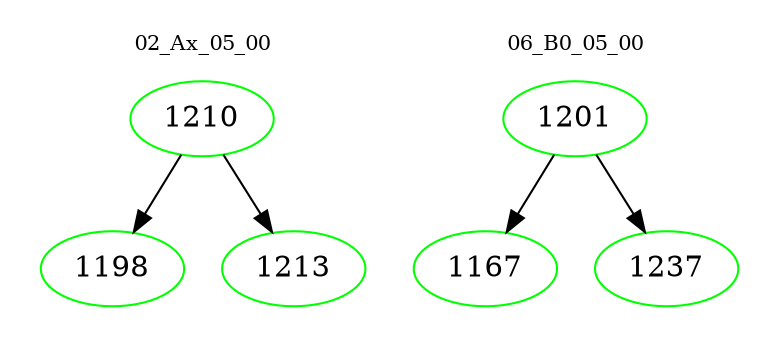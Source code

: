 digraph{
subgraph cluster_0 {
color = white
label = "02_Ax_05_00";
fontsize=10;
T0_1210 [label="1210", color="green"]
T0_1210 -> T0_1198 [color="black"]
T0_1198 [label="1198", color="green"]
T0_1210 -> T0_1213 [color="black"]
T0_1213 [label="1213", color="green"]
}
subgraph cluster_1 {
color = white
label = "06_B0_05_00";
fontsize=10;
T1_1201 [label="1201", color="green"]
T1_1201 -> T1_1167 [color="black"]
T1_1167 [label="1167", color="green"]
T1_1201 -> T1_1237 [color="black"]
T1_1237 [label="1237", color="green"]
}
}

